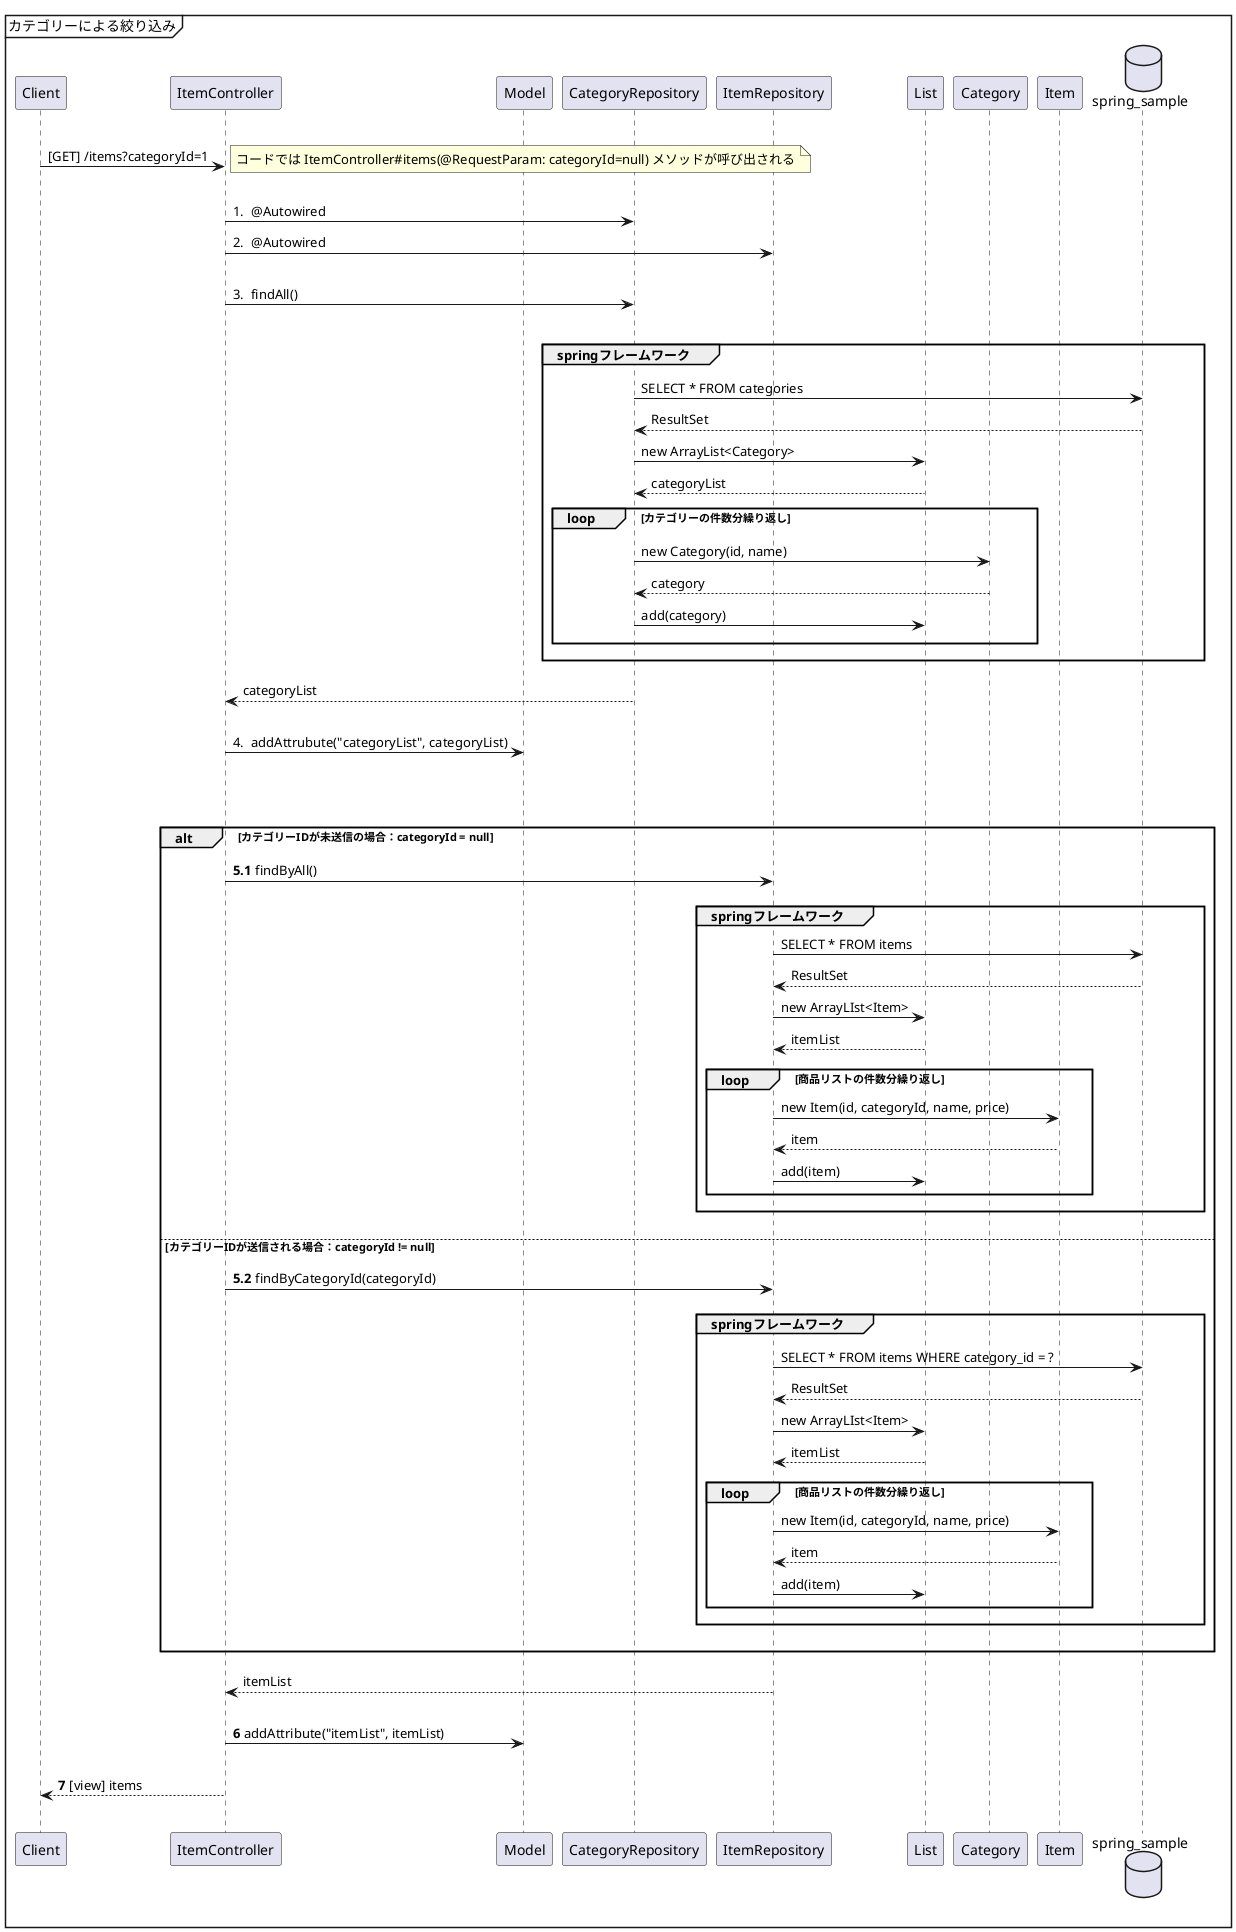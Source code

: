 @startuml カテゴリーによる絞り込み
' skinparam Style strictuml
' autonumber "0. "

participant Client
participant ItemController as itemController
participant Model as model
participant CategoryRepository as categoryRepository
participant ItemRepository as itemRepository
participant List as list
participant Category as category
participant Item as item
database spring_sample as db

mainframe カテゴリーによる絞り込み

||20||
Client -> itemController: [GET] /items?categoryId=1
note right
	コードでは ItemController#items(@RequestParam: categoryId=null) メソッドが呼び出される
end note
autonumber "0. "

||20||
itemController -> categoryRepository: @Autowired
itemController -> itemRepository: @Autowired
||20||

' カテゴリーリストの取得
itemController -> categoryRepository: findAll()
|||
autonumber stop
group springフレームワーク
	||10||
	categoryRepository -> db: SELECT * FROM categories
	categoryRepository <-- db: ResultSet
	categoryRepository -> list: new ArrayList<Category>
	categoryRepository <-- list: categoryList
	loop カテゴリーの件数分繰り返し
		||10||
		categoryRepository -> category: new Category(id, name)
		categoryRepository <-- category: category
		categoryRepository -> list: add(category)
		||10||
	end
	||10||
end
||10||
itemController <-- categoryRepository: categoryList
||20||
autonumber resume
itemController -> model: addAttrubute("categoryList", categoryList)
||20||

' 商品リストの取得
||40||
autonumber stop
autonumber 5.1
alt カテゴリーIDが未送信の場合：categoryId = null
	||10||
	itemController -> itemRepository: findByAll()
	||10||
	autonumber stop
	group springフレームワーク
		||5||
		itemRepository -> db: SELECT * FROM items
		itemRepository <-- db: ResultSet

		itemRepository -> list: new ArrayLIst<Item>
		itemRepository <-- list: itemList
		||5||
		loop 商品リストの件数分繰り返し
			||5||
			itemRepository -> item: new Item(id, categoryId, name, price)
			itemRepository <-- item: item
			itemRepository -> list: add(item)
			||5||
		end
		||10||
	end
	||20||
else カテゴリーIDが送信される場合：categoryId != null
	||10||
	autonumber resume
	itemController -> itemRepository: findByCategoryId(categoryId)
	||10||
	autonumber stop
	group springフレームワーク
		||10||
		itemRepository -> db: SELECT * FROM items WHERE category_id = ?
		itemRepository <-- db: ResultSet

		itemRepository -> list: new ArrayLIst<Item>
		itemRepository <-- list: itemList
		||5||
		loop 商品リストの件数分繰り返し
			||5||
			itemRepository -> item: new Item(id, categoryId, name, price)
			itemRepository <-- item: item
			itemRepository -> list: add(item)
			||5||
		end
		||10||
	end
	||20||
end
||10||
itemController <-- itemRepository: itemList
||20||
autonumber 6
itemController -> model: addAttribute("itemList", itemList)
||20||
Client <-- itemController: [view] items
||20||

@enduml